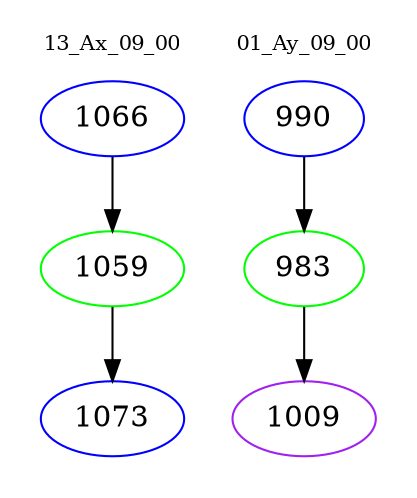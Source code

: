 digraph{
subgraph cluster_0 {
color = white
label = "13_Ax_09_00";
fontsize=10;
T0_1066 [label="1066", color="blue"]
T0_1066 -> T0_1059 [color="black"]
T0_1059 [label="1059", color="green"]
T0_1059 -> T0_1073 [color="black"]
T0_1073 [label="1073", color="blue"]
}
subgraph cluster_1 {
color = white
label = "01_Ay_09_00";
fontsize=10;
T1_990 [label="990", color="blue"]
T1_990 -> T1_983 [color="black"]
T1_983 [label="983", color="green"]
T1_983 -> T1_1009 [color="black"]
T1_1009 [label="1009", color="purple"]
}
}
